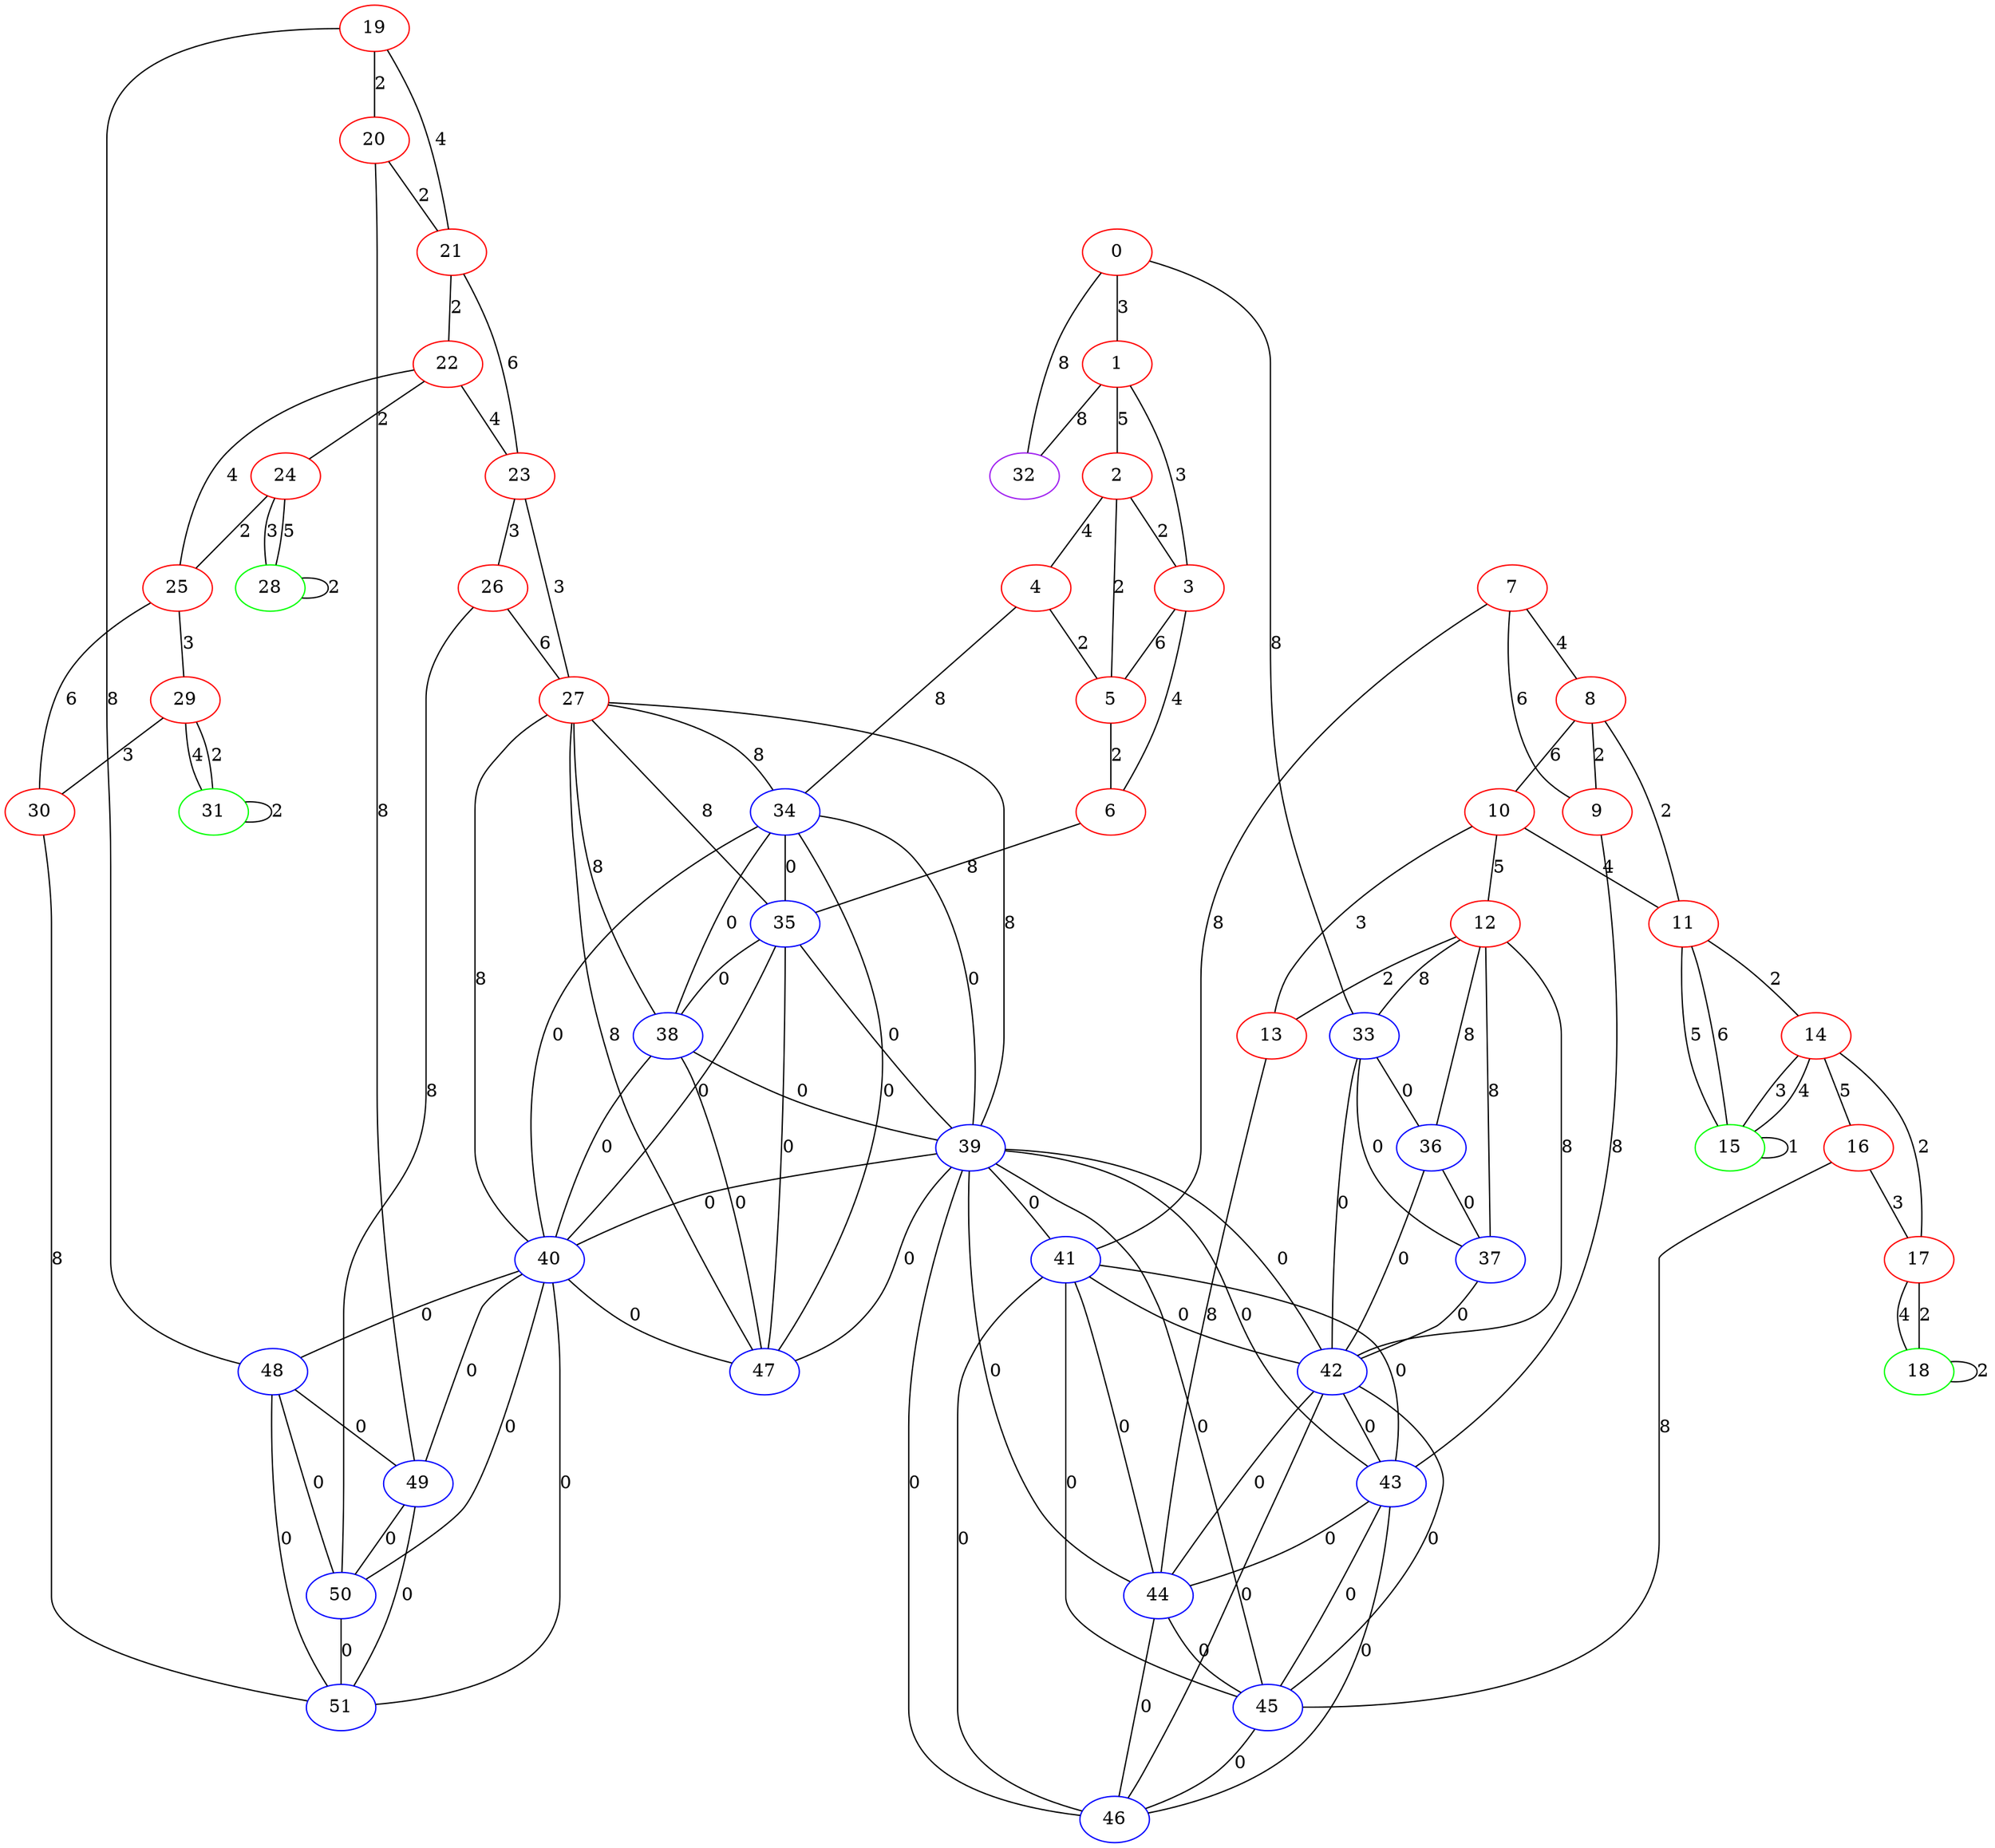 graph "" {
0 [color=red, weight=1];
1 [color=red, weight=1];
2 [color=red, weight=1];
3 [color=red, weight=1];
4 [color=red, weight=1];
5 [color=red, weight=1];
6 [color=red, weight=1];
7 [color=red, weight=1];
8 [color=red, weight=1];
9 [color=red, weight=1];
10 [color=red, weight=1];
11 [color=red, weight=1];
12 [color=red, weight=1];
13 [color=red, weight=1];
14 [color=red, weight=1];
15 [color=green, weight=2];
16 [color=red, weight=1];
17 [color=red, weight=1];
18 [color=green, weight=2];
19 [color=red, weight=1];
20 [color=red, weight=1];
21 [color=red, weight=1];
22 [color=red, weight=1];
23 [color=red, weight=1];
24 [color=red, weight=1];
25 [color=red, weight=1];
26 [color=red, weight=1];
27 [color=red, weight=1];
28 [color=green, weight=2];
29 [color=red, weight=1];
30 [color=red, weight=1];
31 [color=green, weight=2];
32 [color=purple, weight=4];
33 [color=blue, weight=3];
34 [color=blue, weight=3];
35 [color=blue, weight=3];
36 [color=blue, weight=3];
37 [color=blue, weight=3];
38 [color=blue, weight=3];
39 [color=blue, weight=3];
40 [color=blue, weight=3];
41 [color=blue, weight=3];
42 [color=blue, weight=3];
43 [color=blue, weight=3];
44 [color=blue, weight=3];
45 [color=blue, weight=3];
46 [color=blue, weight=3];
47 [color=blue, weight=3];
48 [color=blue, weight=3];
49 [color=blue, weight=3];
50 [color=blue, weight=3];
51 [color=blue, weight=3];
0 -- 32  [key=0, label=8];
0 -- 1  [key=0, label=3];
0 -- 33  [key=0, label=8];
1 -- 32  [key=0, label=8];
1 -- 2  [key=0, label=5];
1 -- 3  [key=0, label=3];
2 -- 3  [key=0, label=2];
2 -- 4  [key=0, label=4];
2 -- 5  [key=0, label=2];
3 -- 5  [key=0, label=6];
3 -- 6  [key=0, label=4];
4 -- 34  [key=0, label=8];
4 -- 5  [key=0, label=2];
5 -- 6  [key=0, label=2];
6 -- 35  [key=0, label=8];
7 -- 8  [key=0, label=4];
7 -- 9  [key=0, label=6];
7 -- 41  [key=0, label=8];
8 -- 9  [key=0, label=2];
8 -- 10  [key=0, label=6];
8 -- 11  [key=0, label=2];
9 -- 43  [key=0, label=8];
10 -- 11  [key=0, label=4];
10 -- 12  [key=0, label=5];
10 -- 13  [key=0, label=3];
11 -- 14  [key=0, label=2];
11 -- 15  [key=0, label=5];
11 -- 15  [key=1, label=6];
12 -- 33  [key=0, label=8];
12 -- 36  [key=0, label=8];
12 -- 37  [key=0, label=8];
12 -- 13  [key=0, label=2];
12 -- 42  [key=0, label=8];
13 -- 44  [key=0, label=8];
14 -- 16  [key=0, label=5];
14 -- 17  [key=0, label=2];
14 -- 15  [key=0, label=3];
14 -- 15  [key=1, label=4];
15 -- 15  [key=0, label=1];
16 -- 17  [key=0, label=3];
16 -- 45  [key=0, label=8];
17 -- 18  [key=0, label=4];
17 -- 18  [key=1, label=2];
18 -- 18  [key=0, label=2];
19 -- 48  [key=0, label=8];
19 -- 20  [key=0, label=2];
19 -- 21  [key=0, label=4];
20 -- 49  [key=0, label=8];
20 -- 21  [key=0, label=2];
21 -- 22  [key=0, label=2];
21 -- 23  [key=0, label=6];
22 -- 24  [key=0, label=2];
22 -- 25  [key=0, label=4];
22 -- 23  [key=0, label=4];
23 -- 26  [key=0, label=3];
23 -- 27  [key=0, label=3];
24 -- 25  [key=0, label=2];
24 -- 28  [key=0, label=5];
24 -- 28  [key=1, label=3];
25 -- 30  [key=0, label=6];
25 -- 29  [key=0, label=3];
26 -- 50  [key=0, label=8];
26 -- 27  [key=0, label=6];
27 -- 34  [key=0, label=8];
27 -- 35  [key=0, label=8];
27 -- 38  [key=0, label=8];
27 -- 39  [key=0, label=8];
27 -- 40  [key=0, label=8];
27 -- 47  [key=0, label=8];
28 -- 28  [key=0, label=2];
29 -- 30  [key=0, label=3];
29 -- 31  [key=0, label=2];
29 -- 31  [key=1, label=4];
30 -- 51  [key=0, label=8];
31 -- 31  [key=0, label=2];
33 -- 42  [key=0, label=0];
33 -- 36  [key=0, label=0];
33 -- 37  [key=0, label=0];
34 -- 35  [key=0, label=0];
34 -- 38  [key=0, label=0];
34 -- 39  [key=0, label=0];
34 -- 40  [key=0, label=0];
34 -- 47  [key=0, label=0];
35 -- 38  [key=0, label=0];
35 -- 39  [key=0, label=0];
35 -- 40  [key=0, label=0];
35 -- 47  [key=0, label=0];
36 -- 42  [key=0, label=0];
36 -- 37  [key=0, label=0];
37 -- 42  [key=0, label=0];
38 -- 39  [key=0, label=0];
38 -- 40  [key=0, label=0];
38 -- 47  [key=0, label=0];
39 -- 40  [key=0, label=0];
39 -- 41  [key=0, label=0];
39 -- 42  [key=0, label=0];
39 -- 43  [key=0, label=0];
39 -- 44  [key=0, label=0];
39 -- 45  [key=0, label=0];
39 -- 46  [key=0, label=0];
39 -- 47  [key=0, label=0];
40 -- 47  [key=0, label=0];
40 -- 48  [key=0, label=0];
40 -- 49  [key=0, label=0];
40 -- 50  [key=0, label=0];
40 -- 51  [key=0, label=0];
41 -- 42  [key=0, label=0];
41 -- 43  [key=0, label=0];
41 -- 44  [key=0, label=0];
41 -- 45  [key=0, label=0];
41 -- 46  [key=0, label=0];
42 -- 43  [key=0, label=0];
42 -- 44  [key=0, label=0];
42 -- 45  [key=0, label=0];
42 -- 46  [key=0, label=0];
43 -- 44  [key=0, label=0];
43 -- 45  [key=0, label=0];
43 -- 46  [key=0, label=0];
44 -- 45  [key=0, label=0];
44 -- 46  [key=0, label=0];
45 -- 46  [key=0, label=0];
48 -- 49  [key=0, label=0];
48 -- 50  [key=0, label=0];
48 -- 51  [key=0, label=0];
49 -- 50  [key=0, label=0];
49 -- 51  [key=0, label=0];
50 -- 51  [key=0, label=0];
}
